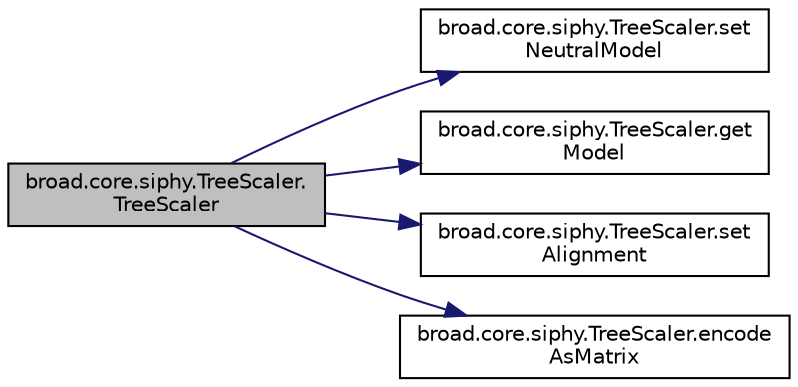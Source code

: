 digraph "broad.core.siphy.TreeScaler.TreeScaler"
{
  edge [fontname="Helvetica",fontsize="10",labelfontname="Helvetica",labelfontsize="10"];
  node [fontname="Helvetica",fontsize="10",shape=record];
  rankdir="LR";
  Node1 [label="broad.core.siphy.TreeScaler.\lTreeScaler",height=0.2,width=0.4,color="black", fillcolor="grey75", style="filled" fontcolor="black"];
  Node1 -> Node2 [color="midnightblue",fontsize="10",style="solid",fontname="Helvetica"];
  Node2 [label="broad.core.siphy.TreeScaler.set\lNeutralModel",height=0.2,width=0.4,color="black", fillcolor="white", style="filled",URL="$classbroad_1_1core_1_1siphy_1_1_tree_scaler.html#aac84894bf323063b0e023ae5aa23d0e8"];
  Node1 -> Node3 [color="midnightblue",fontsize="10",style="solid",fontname="Helvetica"];
  Node3 [label="broad.core.siphy.TreeScaler.get\lModel",height=0.2,width=0.4,color="black", fillcolor="white", style="filled",URL="$classbroad_1_1core_1_1siphy_1_1_tree_scaler.html#a4f07812132f23c410d73c521776113df"];
  Node1 -> Node4 [color="midnightblue",fontsize="10",style="solid",fontname="Helvetica"];
  Node4 [label="broad.core.siphy.TreeScaler.set\lAlignment",height=0.2,width=0.4,color="black", fillcolor="white", style="filled",URL="$classbroad_1_1core_1_1siphy_1_1_tree_scaler.html#a957d50f0314cbdbea117d7bdb6595b01"];
  Node1 -> Node5 [color="midnightblue",fontsize="10",style="solid",fontname="Helvetica"];
  Node5 [label="broad.core.siphy.TreeScaler.encode\lAsMatrix",height=0.2,width=0.4,color="black", fillcolor="white", style="filled",URL="$classbroad_1_1core_1_1siphy_1_1_tree_scaler.html#a7b8630a9b05c5efc4e00276fa0a95831"];
}
